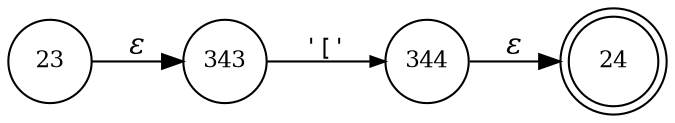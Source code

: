 digraph ATN {
rankdir=LR;
s24[fontsize=11, label="24", shape=doublecircle, fixedsize=true, width=.6];
s23[fontsize=11,label="23", shape=circle, fixedsize=true, width=.55, peripheries=1];
s343[fontsize=11,label="343", shape=circle, fixedsize=true, width=.55, peripheries=1];
s344[fontsize=11,label="344", shape=circle, fixedsize=true, width=.55, peripheries=1];
s23 -> s343 [fontname="Times-Italic", label="&epsilon;"];
s343 -> s344 [fontsize=11, fontname="Courier", arrowsize=.7, label = "'['", arrowhead = normal];
s344 -> s24 [fontname="Times-Italic", label="&epsilon;"];
}
